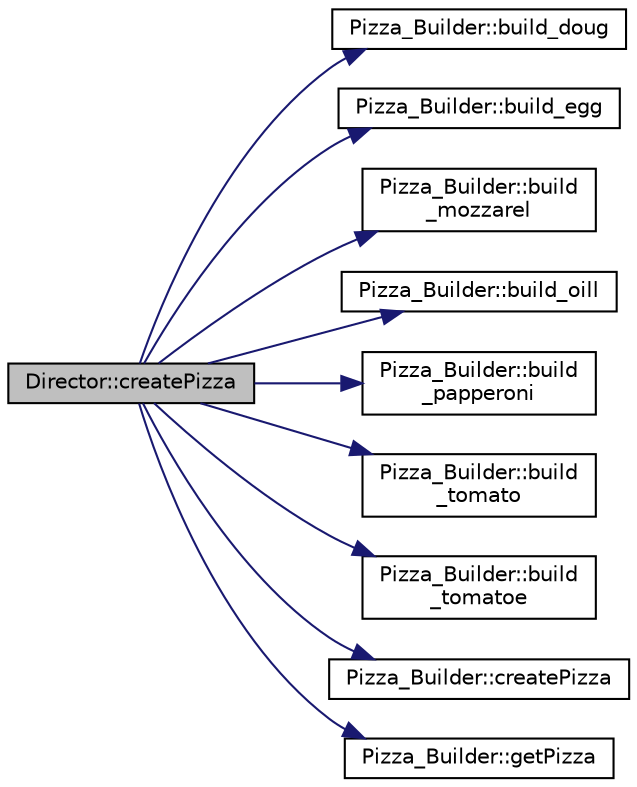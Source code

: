 digraph "Director::createPizza"
{
 // LATEX_PDF_SIZE
  bgcolor="transparent";
  edge [fontname="Helvetica",fontsize="10",labelfontname="Helvetica",labelfontsize="10"];
  node [fontname="Helvetica",fontsize="10",shape=record];
  rankdir="LR";
  Node1 [label="Director::createPizza",height=0.2,width=0.4,color="black", fillcolor="grey75", style="filled", fontcolor="black",tooltip=" "];
  Node1 -> Node2 [color="midnightblue",fontsize="10",style="solid",fontname="Helvetica"];
  Node2 [label="Pizza_Builder::build_doug",height=0.2,width=0.4,color="black",URL="$class_pizza___builder.html#a6cfd12470fb0c58371699df92ed0b2cb",tooltip=" "];
  Node1 -> Node3 [color="midnightblue",fontsize="10",style="solid",fontname="Helvetica"];
  Node3 [label="Pizza_Builder::build_egg",height=0.2,width=0.4,color="black",URL="$class_pizza___builder.html#acd1530a89436a7f2b4a98a69c2026c24",tooltip=" "];
  Node1 -> Node4 [color="midnightblue",fontsize="10",style="solid",fontname="Helvetica"];
  Node4 [label="Pizza_Builder::build\l_mozzarel",height=0.2,width=0.4,color="black",URL="$class_pizza___builder.html#a8559994857d98d6e45a297c14cb02985",tooltip=" "];
  Node1 -> Node5 [color="midnightblue",fontsize="10",style="solid",fontname="Helvetica"];
  Node5 [label="Pizza_Builder::build_oill",height=0.2,width=0.4,color="black",URL="$class_pizza___builder.html#ac070d3f804f6e2fe37d0d8be27288f1d",tooltip=" "];
  Node1 -> Node6 [color="midnightblue",fontsize="10",style="solid",fontname="Helvetica"];
  Node6 [label="Pizza_Builder::build\l_papperoni",height=0.2,width=0.4,color="black",URL="$class_pizza___builder.html#a4749495e01da45915e3e45dc30a23e32",tooltip=" "];
  Node1 -> Node7 [color="midnightblue",fontsize="10",style="solid",fontname="Helvetica"];
  Node7 [label="Pizza_Builder::build\l_tomato",height=0.2,width=0.4,color="black",URL="$class_pizza___builder.html#a93c559ed2eddad1019b57d73e0e43802",tooltip=" "];
  Node1 -> Node8 [color="midnightblue",fontsize="10",style="solid",fontname="Helvetica"];
  Node8 [label="Pizza_Builder::build\l_tomatoe",height=0.2,width=0.4,color="black",URL="$class_pizza___builder.html#abf059c7597ef6deae61cc398f573a4e5",tooltip=" "];
  Node1 -> Node9 [color="midnightblue",fontsize="10",style="solid",fontname="Helvetica"];
  Node9 [label="Pizza_Builder::createPizza",height=0.2,width=0.4,color="black",URL="$class_pizza___builder.html#a9fc2925f231fd7e854ab0015bdb5c77c",tooltip=" "];
  Node1 -> Node10 [color="midnightblue",fontsize="10",style="solid",fontname="Helvetica"];
  Node10 [label="Pizza_Builder::getPizza",height=0.2,width=0.4,color="black",URL="$class_pizza___builder.html#a5dc1c8c7f6e03a9a287c6e40a4d4cb74",tooltip=" "];
}

